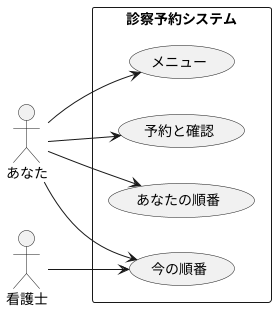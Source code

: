 @startuml
left to right direction
actor あなた as a
actor 看護士 as k
rectangle 診察予約システム {
    usecase メニュー 
    usecase 予約と確認
    usecase あなたの順番
    usecase 今の順番
}
a --> メニュー
a --> 予約と確認
a --> あなたの順番
a --> 今の順番
k --> 今の順番
@enduml